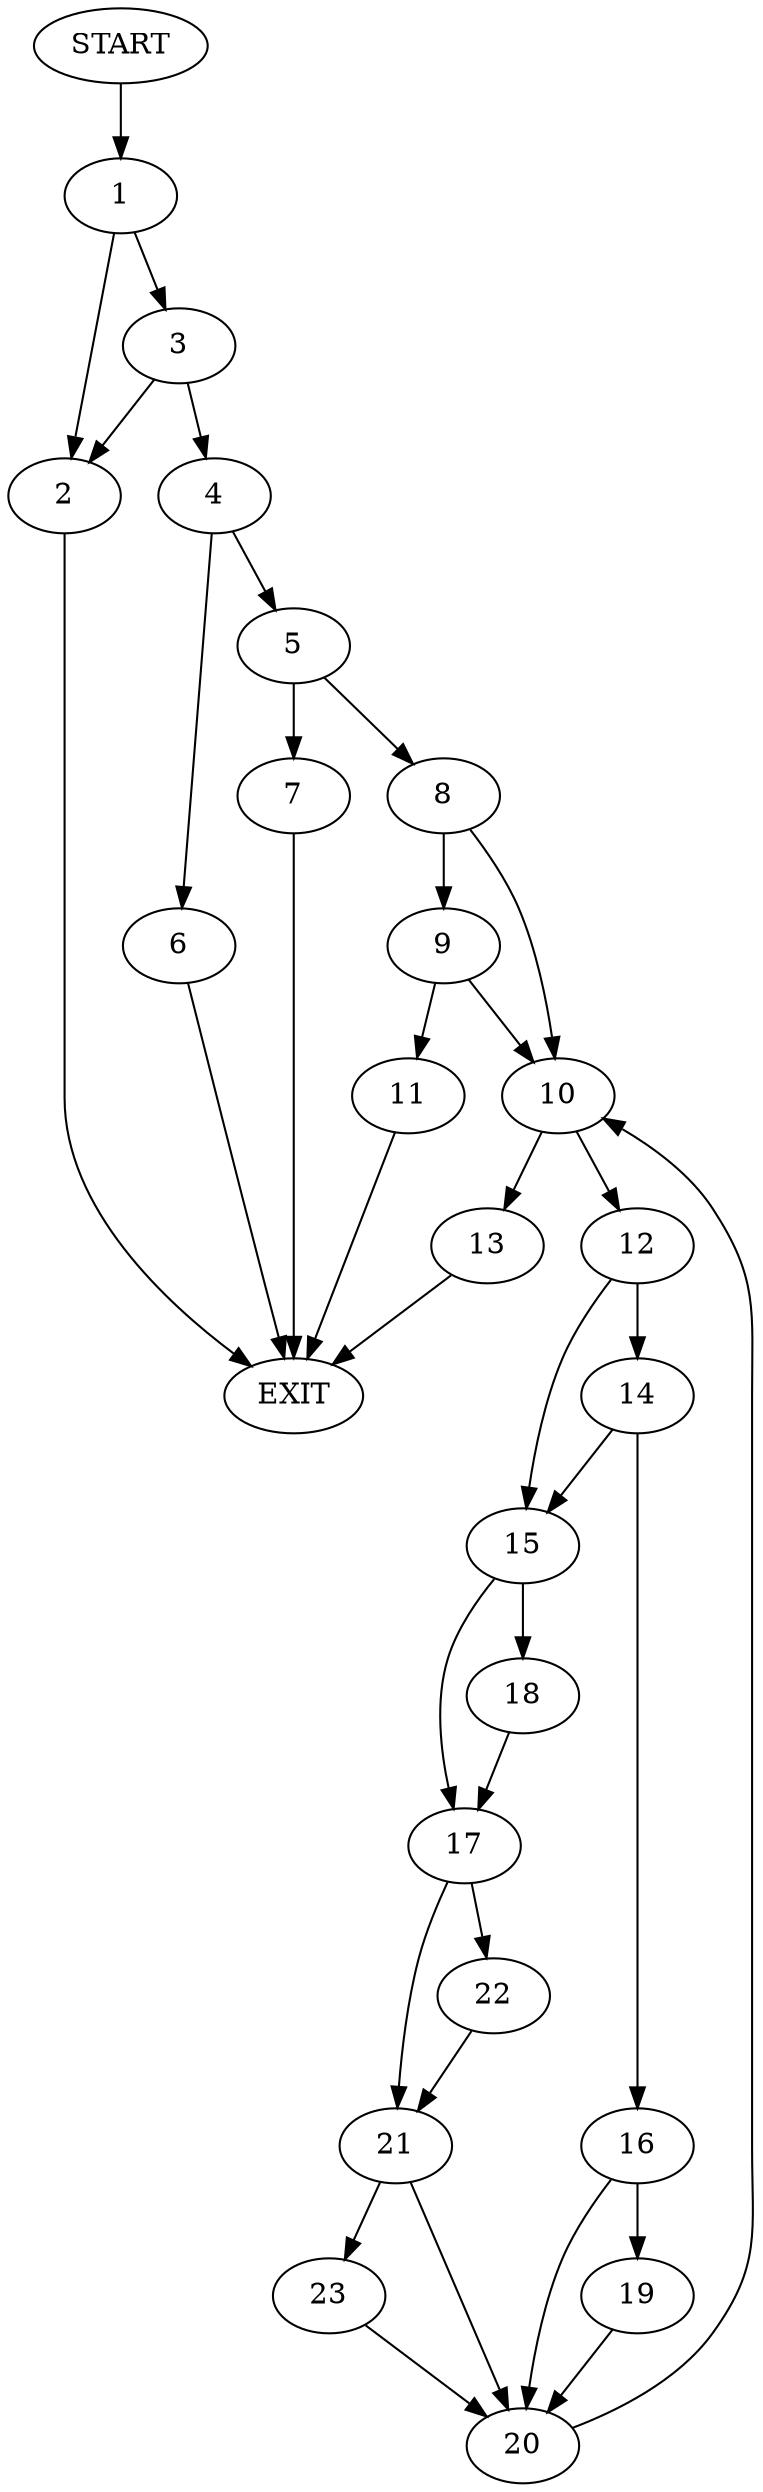 digraph {
0 [label="START"]
24 [label="EXIT"]
0 -> 1
1 -> 2
1 -> 3
3 -> 4
3 -> 2
2 -> 24
4 -> 5
4 -> 6
5 -> 7
5 -> 8
6 -> 24
8 -> 9
8 -> 10
7 -> 24
9 -> 10
9 -> 11
10 -> 12
10 -> 13
11 -> 24
13 -> 24
12 -> 14
12 -> 15
14 -> 16
14 -> 15
15 -> 17
15 -> 18
16 -> 19
16 -> 20
18 -> 17
17 -> 21
17 -> 22
21 -> 23
21 -> 20
22 -> 21
23 -> 20
20 -> 10
19 -> 20
}
